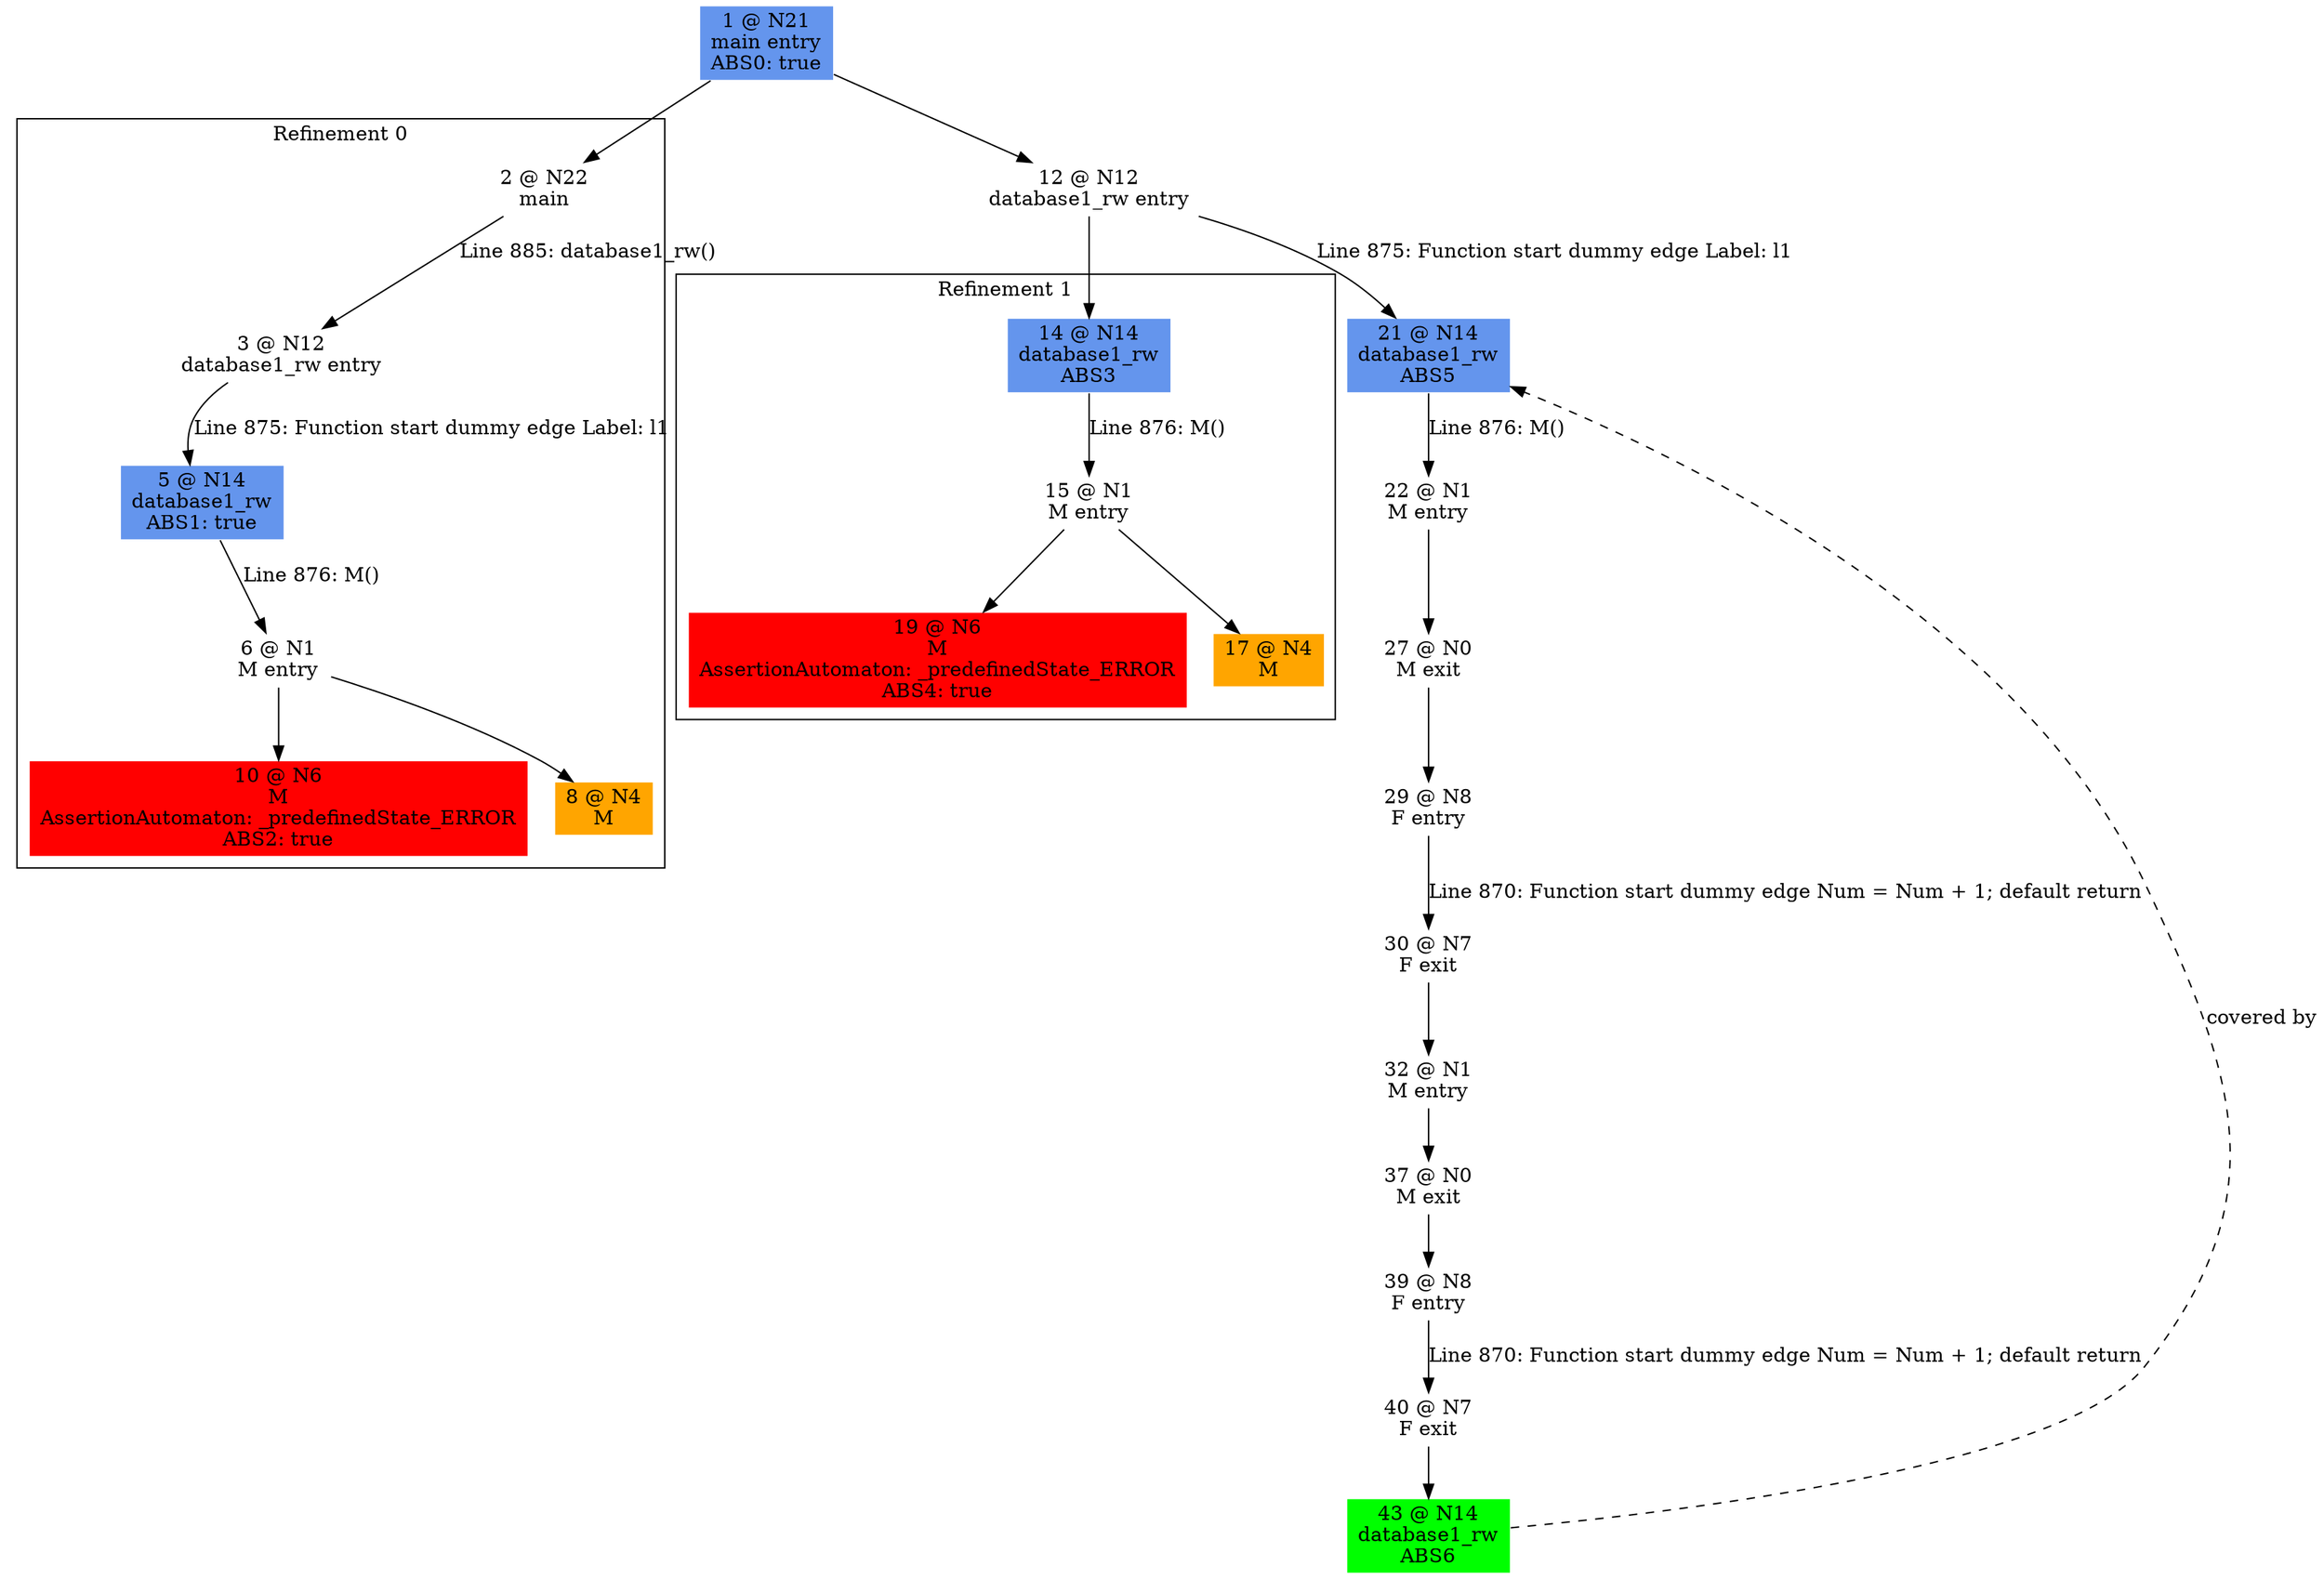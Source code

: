 digraph ARG {
node [style="filled" shape="box" color="white"]
subgraph cluster_0 {
label="Refinement 0"
2 [label="2 @ N22\nmain" id="2"]
3 [label="3 @ N12\ndatabase1_rw entry" id="3"]
5 [fillcolor="cornflowerblue" label="5 @ N14\ndatabase1_rw\nABS1: true" id="5"]
6 [label="6 @ N1\nM entry" id="6"]
10 [fillcolor="red" label="10 @ N6\nM\nAssertionAutomaton: _predefinedState_ERROR\nABS2: true" id="10"]
8 [fillcolor="orange" label="8 @ N4\nM" id="8"]
2 -> 3 [label="Line 885: database1_rw()" id="2 -> 3"]
3 -> 5 [label="Line 875: Function start dummy edge Label: l1" id="3 -> 5"]
5 -> 6 [label="Line 876: M()" id="5 -> 6"]
6 -> 8 []
6 -> 10 []
}
1 -> 2
subgraph cluster_1 {
label="Refinement 1"
14 [fillcolor="cornflowerblue" label="14 @ N14\ndatabase1_rw\nABS3" id="14"]
15 [label="15 @ N1\nM entry" id="15"]
19 [fillcolor="red" label="19 @ N6\nM\nAssertionAutomaton: _predefinedState_ERROR\nABS4: true" id="19"]
17 [fillcolor="orange" label="17 @ N4\nM" id="17"]
14 -> 15 [label="Line 876: M()" id="14 -> 15"]
15 -> 17 []
15 -> 19 []
}
12 -> 14
1 [fillcolor="cornflowerblue" label="1 @ N21\nmain entry\nABS0: true" id="1"]
12 [label="12 @ N12\ndatabase1_rw entry" id="12"]
21 [fillcolor="cornflowerblue" label="21 @ N14\ndatabase1_rw\nABS5" id="21"]
22 [label="22 @ N1\nM entry" id="22"]
27 [label="27 @ N0\nM exit" id="27"]
29 [label="29 @ N8\nF entry" id="29"]
30 [label="30 @ N7\nF exit" id="30"]
32 [label="32 @ N1\nM entry" id="32"]
37 [label="37 @ N0\nM exit" id="37"]
39 [label="39 @ N8\nF entry" id="39"]
40 [label="40 @ N7\nF exit" id="40"]
43 [fillcolor="green" label="43 @ N14\ndatabase1_rw\nABS6" id="43"]
1 -> 12 []
12 -> 21 [label="Line 875: Function start dummy edge Label: l1" id="12 -> 21"]
43 -> 21 [style="dashed" weight="0" label="covered by"]
21 -> 22 [label="Line 876: M()" id="21 -> 22"]
22 -> 27 []
27 -> 29 []
29 -> 30 [label="Line 870: Function start dummy edge Num = Num + 1; default return" id="29 -> 30"]
30 -> 32 []
32 -> 37 []
37 -> 39 []
39 -> 40 [label="Line 870: Function start dummy edge Num = Num + 1; default return" id="39 -> 40"]
40 -> 43 []
}
